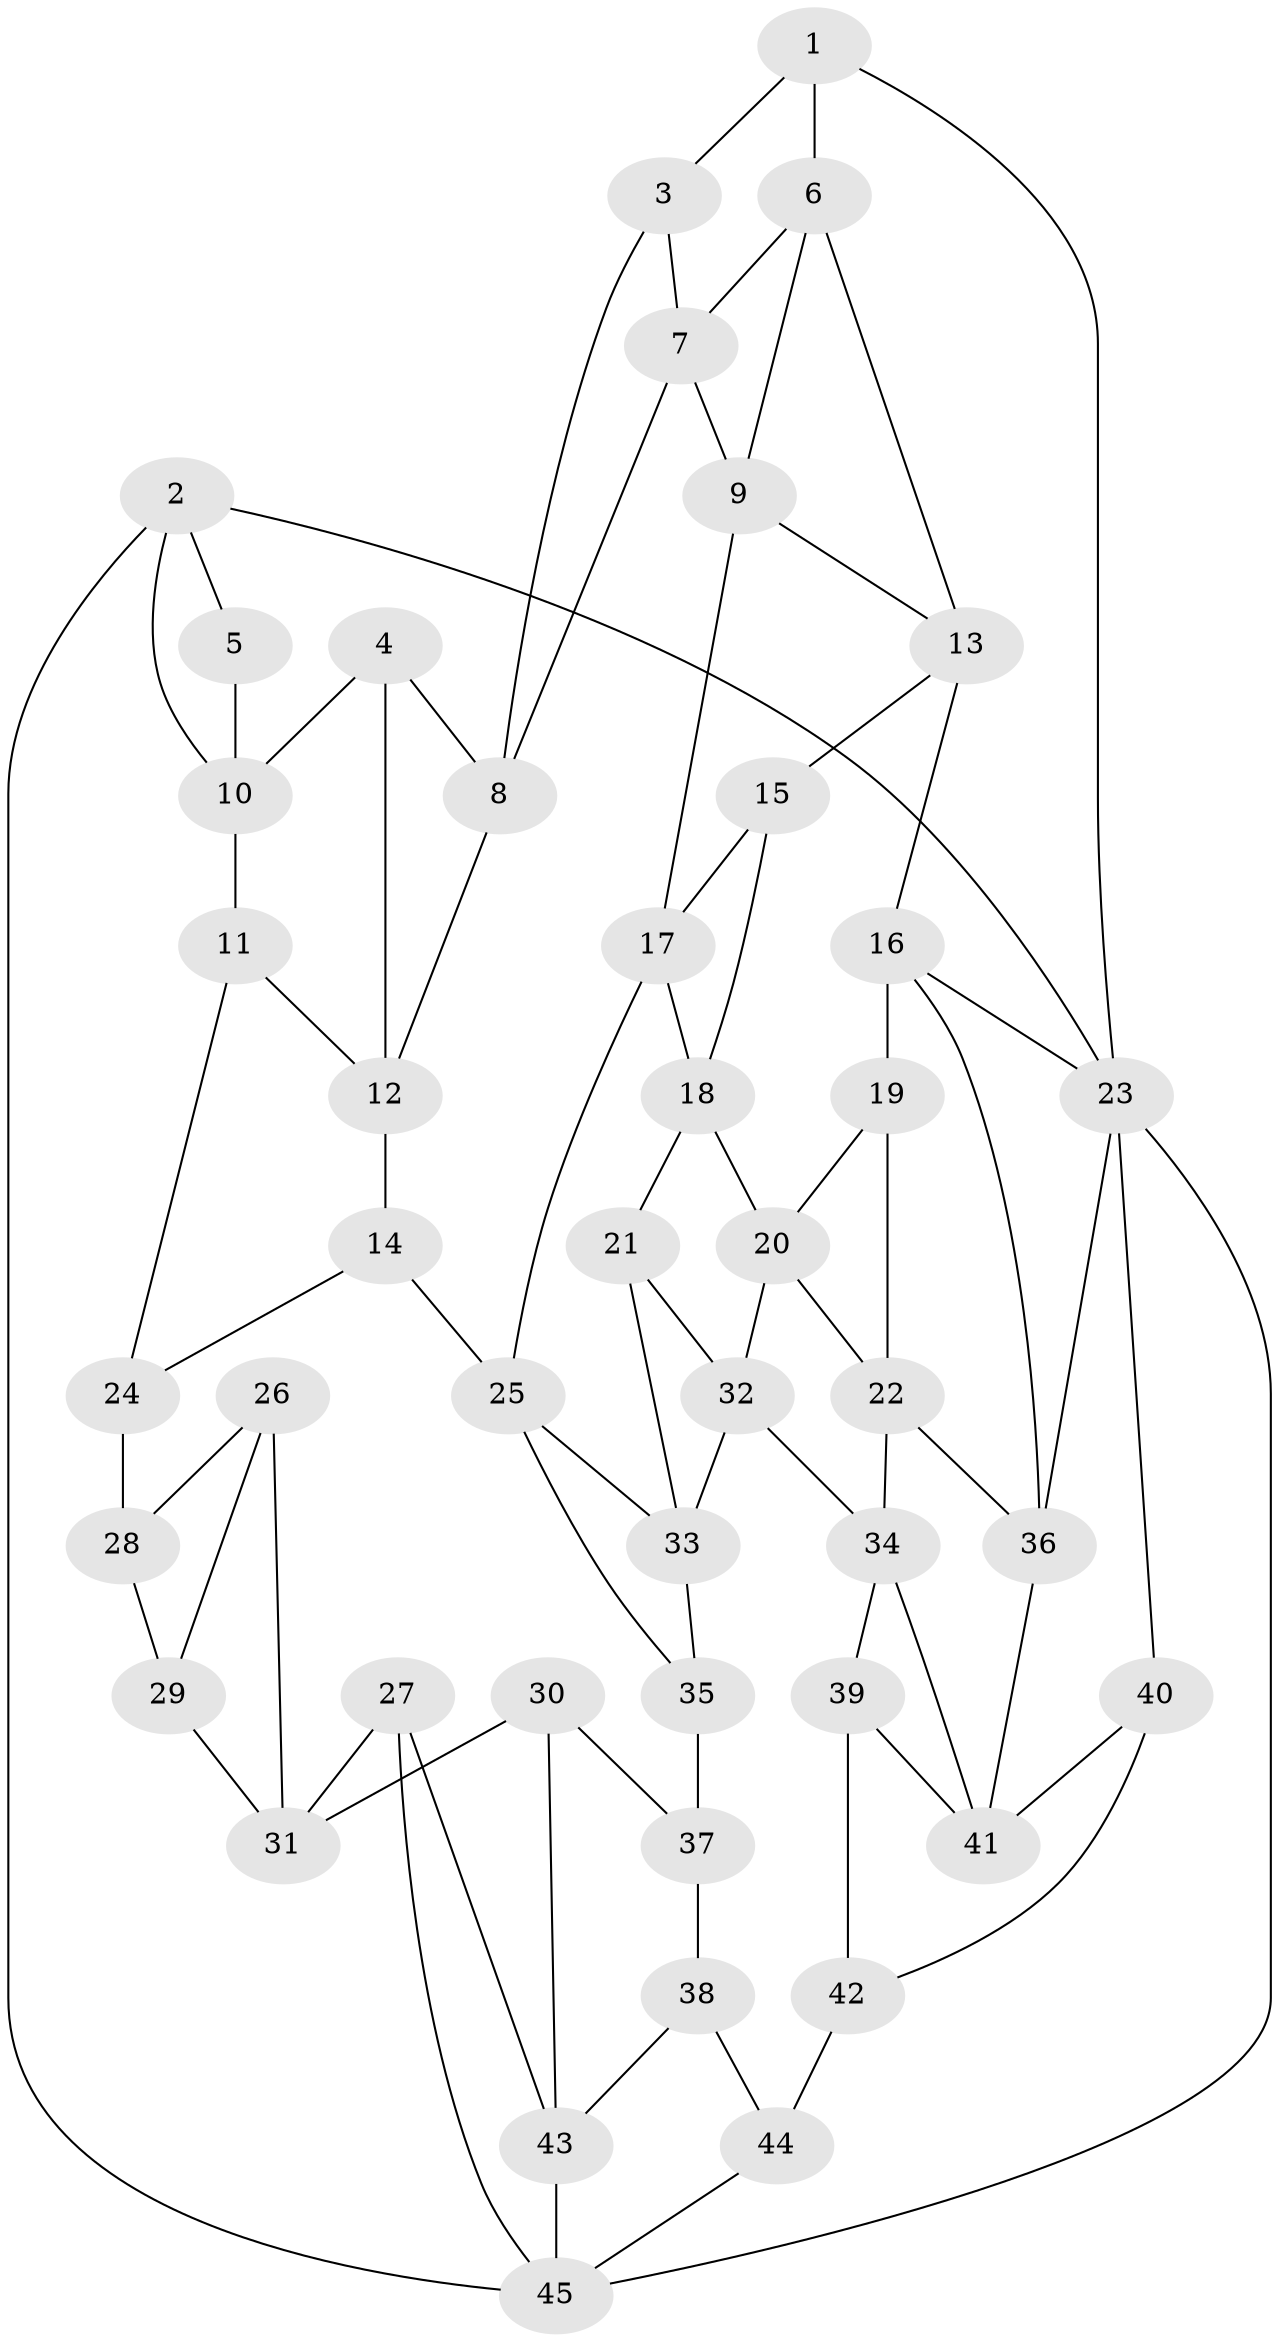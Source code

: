 // original degree distribution, {3: 0.044444444444444446, 4: 0.2222222222222222, 5: 0.4888888888888889, 6: 0.24444444444444444}
// Generated by graph-tools (version 1.1) at 2025/03/03/09/25 03:03:15]
// undirected, 45 vertices, 80 edges
graph export_dot {
graph [start="1"]
  node [color=gray90,style=filled];
  1;
  2;
  3;
  4;
  5;
  6;
  7;
  8;
  9;
  10;
  11;
  12;
  13;
  14;
  15;
  16;
  17;
  18;
  19;
  20;
  21;
  22;
  23;
  24;
  25;
  26;
  27;
  28;
  29;
  30;
  31;
  32;
  33;
  34;
  35;
  36;
  37;
  38;
  39;
  40;
  41;
  42;
  43;
  44;
  45;
  1 -- 3 [weight=1.0];
  1 -- 6 [weight=1.0];
  1 -- 23 [weight=1.0];
  2 -- 5 [weight=1.0];
  2 -- 10 [weight=1.0];
  2 -- 23 [weight=1.0];
  2 -- 45 [weight=1.0];
  3 -- 7 [weight=1.0];
  3 -- 8 [weight=1.0];
  4 -- 8 [weight=1.0];
  4 -- 10 [weight=1.0];
  4 -- 12 [weight=1.0];
  5 -- 10 [weight=1.0];
  6 -- 7 [weight=1.0];
  6 -- 9 [weight=1.0];
  6 -- 13 [weight=1.0];
  7 -- 8 [weight=1.0];
  7 -- 9 [weight=1.0];
  8 -- 12 [weight=1.0];
  9 -- 13 [weight=1.0];
  9 -- 17 [weight=1.0];
  10 -- 11 [weight=1.0];
  11 -- 12 [weight=1.0];
  11 -- 24 [weight=1.0];
  12 -- 14 [weight=1.0];
  13 -- 15 [weight=1.0];
  13 -- 16 [weight=1.0];
  14 -- 24 [weight=1.0];
  14 -- 25 [weight=1.0];
  15 -- 17 [weight=1.0];
  15 -- 18 [weight=1.0];
  16 -- 19 [weight=2.0];
  16 -- 23 [weight=1.0];
  16 -- 36 [weight=1.0];
  17 -- 18 [weight=1.0];
  17 -- 25 [weight=1.0];
  18 -- 20 [weight=1.0];
  18 -- 21 [weight=1.0];
  19 -- 20 [weight=1.0];
  19 -- 22 [weight=1.0];
  20 -- 22 [weight=1.0];
  20 -- 32 [weight=1.0];
  21 -- 32 [weight=1.0];
  21 -- 33 [weight=1.0];
  22 -- 34 [weight=1.0];
  22 -- 36 [weight=1.0];
  23 -- 36 [weight=1.0];
  23 -- 40 [weight=1.0];
  23 -- 45 [weight=1.0];
  24 -- 28 [weight=2.0];
  25 -- 33 [weight=1.0];
  25 -- 35 [weight=1.0];
  26 -- 28 [weight=1.0];
  26 -- 29 [weight=1.0];
  26 -- 31 [weight=1.0];
  27 -- 31 [weight=1.0];
  27 -- 43 [weight=1.0];
  27 -- 45 [weight=1.0];
  28 -- 29 [weight=1.0];
  29 -- 31 [weight=1.0];
  30 -- 31 [weight=1.0];
  30 -- 37 [weight=1.0];
  30 -- 43 [weight=1.0];
  32 -- 33 [weight=1.0];
  32 -- 34 [weight=1.0];
  33 -- 35 [weight=1.0];
  34 -- 39 [weight=1.0];
  34 -- 41 [weight=1.0];
  35 -- 37 [weight=2.0];
  36 -- 41 [weight=1.0];
  37 -- 38 [weight=1.0];
  38 -- 43 [weight=1.0];
  38 -- 44 [weight=1.0];
  39 -- 41 [weight=1.0];
  39 -- 42 [weight=1.0];
  40 -- 41 [weight=1.0];
  40 -- 42 [weight=1.0];
  42 -- 44 [weight=2.0];
  43 -- 45 [weight=1.0];
  44 -- 45 [weight=1.0];
}
